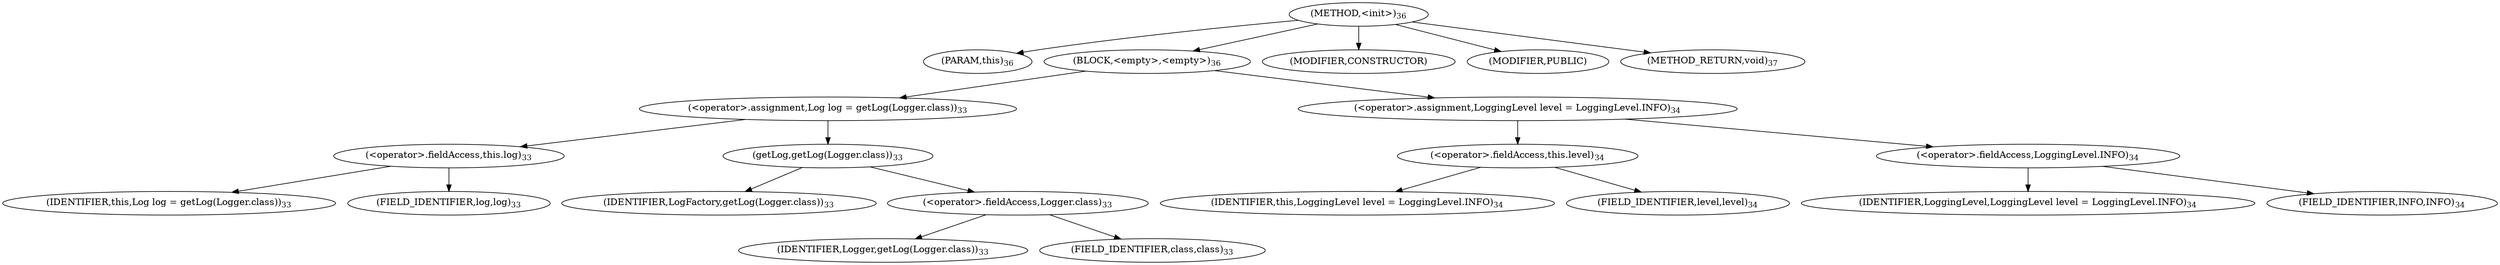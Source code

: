 digraph "&lt;init&gt;" {  
"33" [label = <(METHOD,&lt;init&gt;)<SUB>36</SUB>> ]
"34" [label = <(PARAM,this)<SUB>36</SUB>> ]
"35" [label = <(BLOCK,&lt;empty&gt;,&lt;empty&gt;)<SUB>36</SUB>> ]
"36" [label = <(&lt;operator&gt;.assignment,Log log = getLog(Logger.class))<SUB>33</SUB>> ]
"37" [label = <(&lt;operator&gt;.fieldAccess,this.log)<SUB>33</SUB>> ]
"38" [label = <(IDENTIFIER,this,Log log = getLog(Logger.class))<SUB>33</SUB>> ]
"39" [label = <(FIELD_IDENTIFIER,log,log)<SUB>33</SUB>> ]
"40" [label = <(getLog,getLog(Logger.class))<SUB>33</SUB>> ]
"41" [label = <(IDENTIFIER,LogFactory,getLog(Logger.class))<SUB>33</SUB>> ]
"42" [label = <(&lt;operator&gt;.fieldAccess,Logger.class)<SUB>33</SUB>> ]
"43" [label = <(IDENTIFIER,Logger,getLog(Logger.class))<SUB>33</SUB>> ]
"44" [label = <(FIELD_IDENTIFIER,class,class)<SUB>33</SUB>> ]
"45" [label = <(&lt;operator&gt;.assignment,LoggingLevel level = LoggingLevel.INFO)<SUB>34</SUB>> ]
"46" [label = <(&lt;operator&gt;.fieldAccess,this.level)<SUB>34</SUB>> ]
"47" [label = <(IDENTIFIER,this,LoggingLevel level = LoggingLevel.INFO)<SUB>34</SUB>> ]
"48" [label = <(FIELD_IDENTIFIER,level,level)<SUB>34</SUB>> ]
"49" [label = <(&lt;operator&gt;.fieldAccess,LoggingLevel.INFO)<SUB>34</SUB>> ]
"50" [label = <(IDENTIFIER,LoggingLevel,LoggingLevel level = LoggingLevel.INFO)<SUB>34</SUB>> ]
"51" [label = <(FIELD_IDENTIFIER,INFO,INFO)<SUB>34</SUB>> ]
"52" [label = <(MODIFIER,CONSTRUCTOR)> ]
"53" [label = <(MODIFIER,PUBLIC)> ]
"54" [label = <(METHOD_RETURN,void)<SUB>37</SUB>> ]
  "33" -> "34" 
  "33" -> "35" 
  "33" -> "52" 
  "33" -> "53" 
  "33" -> "54" 
  "35" -> "36" 
  "35" -> "45" 
  "36" -> "37" 
  "36" -> "40" 
  "37" -> "38" 
  "37" -> "39" 
  "40" -> "41" 
  "40" -> "42" 
  "42" -> "43" 
  "42" -> "44" 
  "45" -> "46" 
  "45" -> "49" 
  "46" -> "47" 
  "46" -> "48" 
  "49" -> "50" 
  "49" -> "51" 
}
